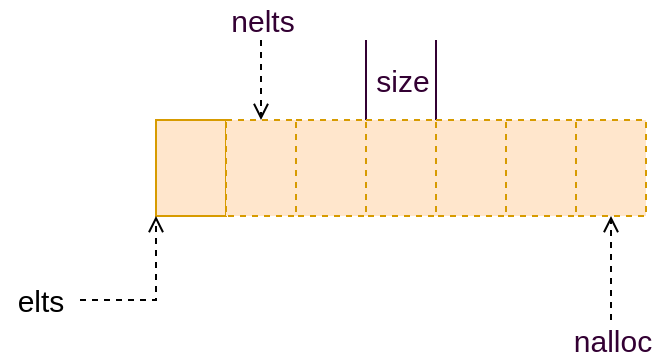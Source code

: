 <mxfile version="15.4.0" type="device" pages="3"><diagram id="Exhn2yjnAhykrrHSRbSk" name="struct"><mxGraphModel dx="1086" dy="967" grid="1" gridSize="10" guides="1" tooltips="1" connect="1" arrows="1" fold="1" page="1" pageScale="1" pageWidth="827" pageHeight="1169" math="0" shadow="0"><root><mxCell id="abJKnybpROXVW64eEMcy-0"/><mxCell id="abJKnybpROXVW64eEMcy-1" parent="abJKnybpROXVW64eEMcy-0"/><mxCell id="w5C2iibUP0vgTAsfbDq5-0" value="" style="rounded=0;whiteSpace=wrap;html=1;strokeWidth=1;fillColor=#ffe6cc;strokeColor=#d79b00;" parent="abJKnybpROXVW64eEMcy-1" vertex="1"><mxGeometry x="238" y="490" width="35" height="48" as="geometry"/></mxCell><mxCell id="w5C2iibUP0vgTAsfbDq5-1" value="" style="rounded=0;whiteSpace=wrap;html=1;strokeWidth=1;fillColor=#ffe6cc;strokeColor=#d79b00;dashed=1;" parent="abJKnybpROXVW64eEMcy-1" vertex="1"><mxGeometry x="273" y="490" width="35" height="48" as="geometry"/></mxCell><mxCell id="w5C2iibUP0vgTAsfbDq5-2" value="" style="rounded=0;whiteSpace=wrap;html=1;strokeWidth=1;fillColor=#ffe6cc;strokeColor=#d79b00;dashed=1;" parent="abJKnybpROXVW64eEMcy-1" vertex="1"><mxGeometry x="308" y="490" width="35" height="48" as="geometry"/></mxCell><mxCell id="w5C2iibUP0vgTAsfbDq5-9" style="edgeStyle=orthogonalEdgeStyle;curved=1;rounded=0;orthogonalLoop=1;jettySize=auto;html=1;exitX=0;exitY=0;exitDx=0;exitDy=0;fontSize=15;fontColor=#330033;endArrow=none;endFill=0;strokeColor=#330033;strokeWidth=1;" parent="abJKnybpROXVW64eEMcy-1" source="w5C2iibUP0vgTAsfbDq5-3" edge="1"><mxGeometry relative="1" as="geometry"><mxPoint x="343" y="450" as="targetPoint"/></mxGeometry></mxCell><mxCell id="w5C2iibUP0vgTAsfbDq5-3" value="" style="rounded=0;whiteSpace=wrap;html=1;strokeWidth=1;fillColor=#ffe6cc;strokeColor=#d79b00;dashed=1;" parent="abJKnybpROXVW64eEMcy-1" vertex="1"><mxGeometry x="343" y="490" width="35" height="48" as="geometry"/></mxCell><mxCell id="w5C2iibUP0vgTAsfbDq5-10" style="edgeStyle=orthogonalEdgeStyle;curved=1;rounded=0;orthogonalLoop=1;jettySize=auto;html=1;exitX=0;exitY=0;exitDx=0;exitDy=0;fontSize=15;fontColor=#330033;endArrow=none;endFill=0;strokeColor=#330033;strokeWidth=1;" parent="abJKnybpROXVW64eEMcy-1" source="w5C2iibUP0vgTAsfbDq5-4" edge="1"><mxGeometry relative="1" as="geometry"><mxPoint x="378" y="450" as="targetPoint"/></mxGeometry></mxCell><mxCell id="w5C2iibUP0vgTAsfbDq5-4" value="" style="rounded=0;whiteSpace=wrap;html=1;strokeWidth=1;fillColor=#ffe6cc;strokeColor=#d79b00;dashed=1;" parent="abJKnybpROXVW64eEMcy-1" vertex="1"><mxGeometry x="378" y="490" width="35" height="48" as="geometry"/></mxCell><mxCell id="w5C2iibUP0vgTAsfbDq5-5" value="" style="rounded=0;whiteSpace=wrap;html=1;strokeWidth=1;fillColor=#ffe6cc;strokeColor=#d79b00;dashed=1;" parent="abJKnybpROXVW64eEMcy-1" vertex="1"><mxGeometry x="413" y="490" width="35" height="48" as="geometry"/></mxCell><mxCell id="w5C2iibUP0vgTAsfbDq5-6" value="" style="rounded=0;whiteSpace=wrap;html=1;strokeWidth=1;fillColor=#ffe6cc;strokeColor=#d79b00;dashed=1;" parent="abJKnybpROXVW64eEMcy-1" vertex="1"><mxGeometry x="448" y="490" width="35" height="48" as="geometry"/></mxCell><mxCell id="w5C2iibUP0vgTAsfbDq5-7" value="" style="edgeStyle=orthogonalEdgeStyle;rounded=0;orthogonalLoop=1;jettySize=auto;html=1;fontSize=15;endArrow=open;endFill=0;entryX=0;entryY=1;entryDx=0;entryDy=0;dashed=1;strokeWidth=1;fontColor=#7EA6E0;" parent="abJKnybpROXVW64eEMcy-1" source="w5C2iibUP0vgTAsfbDq5-8" target="w5C2iibUP0vgTAsfbDq5-0" edge="1"><mxGeometry relative="1" as="geometry"><mxPoint x="170" y="733" as="targetPoint"/></mxGeometry></mxCell><mxCell id="w5C2iibUP0vgTAsfbDq5-8" value="elts" style="text;html=1;align=center;verticalAlign=middle;resizable=0;points=[];autosize=1;fontSize=15;strokeWidth=1;" parent="abJKnybpROXVW64eEMcy-1" vertex="1"><mxGeometry x="160" y="570" width="40" height="20" as="geometry"/></mxCell><mxCell id="w5C2iibUP0vgTAsfbDq5-11" value="size" style="text;html=1;align=center;verticalAlign=middle;resizable=0;points=[];autosize=1;strokeColor=none;fillColor=none;fontSize=15;fontColor=#330033;" parent="abJKnybpROXVW64eEMcy-1" vertex="1"><mxGeometry x="340.5" y="460" width="40" height="20" as="geometry"/></mxCell><mxCell id="Dyhsj91zuW6WfaCxlBx_-0" value="" style="edgeStyle=elbowEdgeStyle;rounded=0;orthogonalLoop=1;jettySize=auto;html=1;dashed=1;fontSize=15;fontColor=#0000FF;endArrow=open;endFill=0;strokeWidth=1;" edge="1" parent="abJKnybpROXVW64eEMcy-1" source="w5C2iibUP0vgTAsfbDq5-13" target="w5C2iibUP0vgTAsfbDq5-1"><mxGeometry relative="1" as="geometry"/></mxCell><mxCell id="w5C2iibUP0vgTAsfbDq5-13" value="nelts" style="text;html=1;align=center;verticalAlign=middle;resizable=0;points=[];autosize=1;strokeColor=none;fillColor=none;fontSize=15;fontColor=#330033;" parent="abJKnybpROXVW64eEMcy-1" vertex="1"><mxGeometry x="265.5" y="430" width="50" height="20" as="geometry"/></mxCell><mxCell id="Dyhsj91zuW6WfaCxlBx_-2" value="" style="edgeStyle=orthogonalEdgeStyle;rounded=0;orthogonalLoop=1;jettySize=auto;html=1;dashed=1;fontSize=15;fontColor=#0000FF;endArrow=open;endFill=0;strokeWidth=1;" edge="1" parent="abJKnybpROXVW64eEMcy-1" source="w5C2iibUP0vgTAsfbDq5-15" target="w5C2iibUP0vgTAsfbDq5-6"><mxGeometry relative="1" as="geometry"/></mxCell><mxCell id="w5C2iibUP0vgTAsfbDq5-15" value="nalloc" style="text;html=1;align=center;verticalAlign=middle;resizable=0;points=[];autosize=1;strokeColor=none;fillColor=none;fontSize=15;fontColor=#330033;" parent="abJKnybpROXVW64eEMcy-1" vertex="1"><mxGeometry x="440.5" y="590" width="50" height="20" as="geometry"/></mxCell></root></mxGraphModel></diagram><diagram id="VchVLyztVMxFQW3QlYU4" name="ngx_array_create"><mxGraphModel dx="1086" dy="966" grid="1" gridSize="10" guides="1" tooltips="1" connect="1" arrows="1" fold="1" page="1" pageScale="1" pageWidth="827" pageHeight="1169" math="0" shadow="0"><root><mxCell id="JkcEOzVE_bLYTdIlyRqa-0"/><mxCell id="JkcEOzVE_bLYTdIlyRqa-1" parent="JkcEOzVE_bLYTdIlyRqa-0"/><mxCell id="JkcEOzVE_bLYTdIlyRqa-2" value="" style="rounded=0;whiteSpace=wrap;html=1;strokeWidth=1;" parent="JkcEOzVE_bLYTdIlyRqa-1" vertex="1"><mxGeometry x="160" y="340" width="410" height="48" as="geometry"/></mxCell><mxCell id="JkcEOzVE_bLYTdIlyRqa-3" style="edgeStyle=orthogonalEdgeStyle;rounded=0;orthogonalLoop=1;jettySize=auto;html=1;exitX=0;exitY=0;exitDx=0;exitDy=0;fontSize=15;endArrow=none;endFill=0;strokeWidth=1;" parent="JkcEOzVE_bLYTdIlyRqa-1" source="JkcEOzVE_bLYTdIlyRqa-6" edge="1"><mxGeometry relative="1" as="geometry"><mxPoint x="280" y="290" as="targetPoint"/></mxGeometry></mxCell><mxCell id="JkcEOzVE_bLYTdIlyRqa-4" style="edgeStyle=orthogonalEdgeStyle;rounded=0;orthogonalLoop=1;jettySize=auto;html=1;exitX=0;exitY=1;exitDx=0;exitDy=0;fontSize=15;endArrow=none;endFill=0;strokeWidth=1;" parent="JkcEOzVE_bLYTdIlyRqa-1" edge="1"><mxGeometry relative="1" as="geometry"><mxPoint x="385" y="430" as="targetPoint"/><mxPoint x="385" y="388" as="sourcePoint"/></mxGeometry></mxCell><mxCell id="JkcEOzVE_bLYTdIlyRqa-5" style="edgeStyle=orthogonalEdgeStyle;rounded=0;orthogonalLoop=1;jettySize=auto;html=1;exitX=1;exitY=1;exitDx=0;exitDy=0;fontSize=15;endArrow=none;endFill=0;strokeWidth=1;" parent="JkcEOzVE_bLYTdIlyRqa-1" edge="1"><mxGeometry relative="1" as="geometry"><mxPoint x="420" y="430" as="targetPoint"/><mxPoint x="420" y="388" as="sourcePoint"/></mxGeometry></mxCell><mxCell id="JkcEOzVE_bLYTdIlyRqa-6" value="" style="rounded=0;whiteSpace=wrap;html=1;strokeWidth=1;fillColor=#ffe6cc;strokeColor=#d79b00;" parent="JkcEOzVE_bLYTdIlyRqa-1" vertex="1"><mxGeometry x="280" y="340" width="35" height="48" as="geometry"/></mxCell><mxCell id="JkcEOzVE_bLYTdIlyRqa-7" value="" style="rounded=0;whiteSpace=wrap;html=1;strokeWidth=1;fillColor=#ffe6cc;strokeColor=#d79b00;" parent="JkcEOzVE_bLYTdIlyRqa-1" vertex="1"><mxGeometry x="315" y="340" width="35" height="48" as="geometry"/></mxCell><mxCell id="JkcEOzVE_bLYTdIlyRqa-8" value="" style="rounded=0;whiteSpace=wrap;html=1;strokeWidth=1;fillColor=#ffe6cc;strokeColor=#d79b00;" parent="JkcEOzVE_bLYTdIlyRqa-1" vertex="1"><mxGeometry x="350" y="340" width="35" height="48" as="geometry"/></mxCell><mxCell id="JkcEOzVE_bLYTdIlyRqa-9" value="" style="rounded=0;whiteSpace=wrap;html=1;strokeWidth=1;fillColor=#ffe6cc;strokeColor=#d79b00;" parent="JkcEOzVE_bLYTdIlyRqa-1" vertex="1"><mxGeometry x="385" y="340" width="35" height="48" as="geometry"/></mxCell><mxCell id="JkcEOzVE_bLYTdIlyRqa-10" value="" style="rounded=0;whiteSpace=wrap;html=1;strokeWidth=1;fillColor=#ffe6cc;strokeColor=#d79b00;" parent="JkcEOzVE_bLYTdIlyRqa-1" vertex="1"><mxGeometry x="420" y="340" width="35" height="48" as="geometry"/></mxCell><mxCell id="JkcEOzVE_bLYTdIlyRqa-11" value="" style="rounded=0;whiteSpace=wrap;html=1;strokeWidth=1;fillColor=#ffe6cc;strokeColor=#d79b00;" parent="JkcEOzVE_bLYTdIlyRqa-1" vertex="1"><mxGeometry x="455" y="340" width="35" height="48" as="geometry"/></mxCell><mxCell id="JkcEOzVE_bLYTdIlyRqa-12" style="edgeStyle=orthogonalEdgeStyle;rounded=0;orthogonalLoop=1;jettySize=auto;html=1;exitX=1;exitY=0;exitDx=0;exitDy=0;fontSize=15;endArrow=none;endFill=0;strokeWidth=1;" parent="JkcEOzVE_bLYTdIlyRqa-1" source="JkcEOzVE_bLYTdIlyRqa-13" edge="1"><mxGeometry relative="1" as="geometry"><mxPoint x="525" y="290" as="targetPoint"/></mxGeometry></mxCell><mxCell id="JkcEOzVE_bLYTdIlyRqa-13" value="" style="rounded=0;whiteSpace=wrap;html=1;strokeWidth=1;fillColor=#ffe6cc;strokeColor=#d79b00;" parent="JkcEOzVE_bLYTdIlyRqa-1" vertex="1"><mxGeometry x="490" y="340" width="35" height="48" as="geometry"/></mxCell><mxCell id="JkcEOzVE_bLYTdIlyRqa-14" value="" style="rounded=0;whiteSpace=wrap;html=1;strokeWidth=1;fillColor=#fff2cc;strokeColor=#d6b656;" parent="JkcEOzVE_bLYTdIlyRqa-1" vertex="1"><mxGeometry x="245" y="340" width="35" height="48" as="geometry"/></mxCell><mxCell id="JkcEOzVE_bLYTdIlyRqa-15" value="pool" style="text;html=1;align=center;verticalAlign=middle;resizable=0;points=[];autosize=1;strokeColor=none;fillColor=none;fontSize=15;strokeWidth=1;" parent="JkcEOzVE_bLYTdIlyRqa-1" vertex="1"><mxGeometry x="160" y="320" width="40" height="20" as="geometry"/></mxCell><mxCell id="JkcEOzVE_bLYTdIlyRqa-16" value="" style="edgeStyle=orthogonalEdgeStyle;rounded=0;orthogonalLoop=1;jettySize=auto;html=1;fontSize=15;endArrow=open;endFill=0;strokeWidth=1;" parent="JkcEOzVE_bLYTdIlyRqa-1" source="JkcEOzVE_bLYTdIlyRqa-18" edge="1"><mxGeometry relative="1" as="geometry"><mxPoint x="522" y="310" as="targetPoint"/></mxGeometry></mxCell><mxCell id="JkcEOzVE_bLYTdIlyRqa-17" value="" style="edgeStyle=orthogonalEdgeStyle;rounded=0;orthogonalLoop=1;jettySize=auto;html=1;fontSize=15;endArrow=open;endFill=0;strokeWidth=1;" parent="JkcEOzVE_bLYTdIlyRqa-1" source="JkcEOzVE_bLYTdIlyRqa-18" edge="1"><mxGeometry relative="1" as="geometry"><mxPoint x="282" y="310" as="targetPoint"/></mxGeometry></mxCell><mxCell id="JkcEOzVE_bLYTdIlyRqa-18" value="size * nalloc" style="text;html=1;align=center;verticalAlign=middle;resizable=0;points=[];autosize=1;strokeColor=none;fillColor=none;fontSize=15;strokeWidth=1;" parent="JkcEOzVE_bLYTdIlyRqa-1" vertex="1"><mxGeometry x="362" y="300" width="100" height="20" as="geometry"/></mxCell><mxCell id="JkcEOzVE_bLYTdIlyRqa-19" value="size" style="text;html=1;align=center;verticalAlign=middle;resizable=0;points=[];autosize=1;strokeColor=none;fillColor=none;fontSize=15;strokeWidth=1;" parent="JkcEOzVE_bLYTdIlyRqa-1" vertex="1"><mxGeometry x="382.5" y="400" width="40" height="20" as="geometry"/></mxCell><mxCell id="WZLHZvga9xwbLIOHeYKy-0" value="" style="edgeStyle=orthogonalEdgeStyle;rounded=0;orthogonalLoop=1;jettySize=auto;html=1;dashed=1;fontSize=15;fontColor=#0000FF;endArrow=open;endFill=0;strokeWidth=1;entryX=0.5;entryY=0;entryDx=0;entryDy=0;" edge="1" parent="JkcEOzVE_bLYTdIlyRqa-1" source="JkcEOzVE_bLYTdIlyRqa-20" target="JkcEOzVE_bLYTdIlyRqa-14"><mxGeometry relative="1" as="geometry"/></mxCell><mxCell id="JkcEOzVE_bLYTdIlyRqa-20" value="nelts = 0" style="text;html=1;align=center;verticalAlign=middle;resizable=0;points=[];autosize=1;strokeColor=none;fillColor=none;fontSize=15;strokeWidth=1;" parent="JkcEOzVE_bLYTdIlyRqa-1" vertex="1"><mxGeometry x="182.5" y="260" width="70" height="20" as="geometry"/></mxCell><mxCell id="SSqINvUBw8vuRd1FHN9E-22" value="" style="edgeStyle=orthogonalEdgeStyle;rounded=0;orthogonalLoop=1;jettySize=auto;html=1;dashed=1;fontSize=15;fontColor=#7EA6E0;endArrow=open;endFill=0;strokeColor=#330033;strokeWidth=1;entryX=0;entryY=1;entryDx=0;entryDy=0;" parent="JkcEOzVE_bLYTdIlyRqa-1" source="JkcEOzVE_bLYTdIlyRqa-22" target="JkcEOzVE_bLYTdIlyRqa-6" edge="1"><mxGeometry relative="1" as="geometry"/></mxCell><mxCell id="JkcEOzVE_bLYTdIlyRqa-22" value="elts" style="text;html=1;align=center;verticalAlign=middle;resizable=0;points=[];autosize=1;fontSize=15;strokeWidth=1;" parent="JkcEOzVE_bLYTdIlyRqa-1" vertex="1"><mxGeometry x="200" y="440" width="40" height="20" as="geometry"/></mxCell><mxCell id="plQOeOG0zXKxn5QSWVVw-21" value="" style="rounded=0;whiteSpace=wrap;html=1;strokeWidth=1;fontSize=15;fillColor=#d5e8d4;strokeColor=#82b366;" parent="JkcEOzVE_bLYTdIlyRqa-1" vertex="1"><mxGeometry x="160" y="340" width="35" height="48" as="geometry"/></mxCell><mxCell id="SSqINvUBw8vuRd1FHN9E-0" value="" style="rounded=0;whiteSpace=wrap;html=1;strokeWidth=1;" parent="JkcEOzVE_bLYTdIlyRqa-1" vertex="1"><mxGeometry x="170" y="575" width="270" height="48" as="geometry"/></mxCell><mxCell id="SSqINvUBw8vuRd1FHN9E-4" value="" style="rounded=0;whiteSpace=wrap;html=1;strokeWidth=1;fillColor=#ffe6cc;strokeColor=#d79b00;" parent="JkcEOzVE_bLYTdIlyRqa-1" vertex="1"><mxGeometry x="298" y="720" width="35" height="48" as="geometry"/></mxCell><mxCell id="SSqINvUBw8vuRd1FHN9E-5" value="" style="rounded=0;whiteSpace=wrap;html=1;strokeWidth=1;fillColor=#ffe6cc;strokeColor=#d79b00;" parent="JkcEOzVE_bLYTdIlyRqa-1" vertex="1"><mxGeometry x="333" y="720" width="35" height="48" as="geometry"/></mxCell><mxCell id="SSqINvUBw8vuRd1FHN9E-6" value="" style="rounded=0;whiteSpace=wrap;html=1;strokeWidth=1;fillColor=#ffe6cc;strokeColor=#d79b00;" parent="JkcEOzVE_bLYTdIlyRqa-1" vertex="1"><mxGeometry x="368" y="720" width="35" height="48" as="geometry"/></mxCell><mxCell id="SSqINvUBw8vuRd1FHN9E-7" value="" style="rounded=0;whiteSpace=wrap;html=1;strokeWidth=1;fillColor=#ffe6cc;strokeColor=#d79b00;" parent="JkcEOzVE_bLYTdIlyRqa-1" vertex="1"><mxGeometry x="403" y="720" width="35" height="48" as="geometry"/></mxCell><mxCell id="SSqINvUBw8vuRd1FHN9E-8" value="" style="rounded=0;whiteSpace=wrap;html=1;strokeWidth=1;fillColor=#ffe6cc;strokeColor=#d79b00;" parent="JkcEOzVE_bLYTdIlyRqa-1" vertex="1"><mxGeometry x="438" y="720" width="35" height="48" as="geometry"/></mxCell><mxCell id="SSqINvUBw8vuRd1FHN9E-9" value="" style="rounded=0;whiteSpace=wrap;html=1;strokeWidth=1;fillColor=#ffe6cc;strokeColor=#d79b00;" parent="JkcEOzVE_bLYTdIlyRqa-1" vertex="1"><mxGeometry x="473" y="720" width="35" height="48" as="geometry"/></mxCell><mxCell id="SSqINvUBw8vuRd1FHN9E-11" value="" style="rounded=0;whiteSpace=wrap;html=1;strokeWidth=1;fillColor=#ffe6cc;strokeColor=#d79b00;" parent="JkcEOzVE_bLYTdIlyRqa-1" vertex="1"><mxGeometry x="508" y="720" width="35" height="48" as="geometry"/></mxCell><mxCell id="SSqINvUBw8vuRd1FHN9E-12" value="" style="rounded=0;whiteSpace=wrap;html=1;strokeWidth=1;fillColor=#fff2cc;strokeColor=#d6b656;" parent="JkcEOzVE_bLYTdIlyRqa-1" vertex="1"><mxGeometry x="245" y="575" width="35" height="48" as="geometry"/></mxCell><mxCell id="SSqINvUBw8vuRd1FHN9E-13" value="pool" style="text;html=1;align=center;verticalAlign=middle;resizable=0;points=[];autosize=1;strokeColor=none;fillColor=none;fontSize=15;strokeWidth=1;" parent="JkcEOzVE_bLYTdIlyRqa-1" vertex="1"><mxGeometry x="162.5" y="555" width="40" height="20" as="geometry"/></mxCell><mxCell id="SSqINvUBw8vuRd1FHN9E-18" value="nelts = 0" style="text;html=1;align=center;verticalAlign=middle;resizable=0;points=[];autosize=1;strokeColor=none;fillColor=none;fontSize=15;strokeWidth=1;" parent="JkcEOzVE_bLYTdIlyRqa-1" vertex="1"><mxGeometry x="210" y="555" width="70" height="20" as="geometry"/></mxCell><mxCell id="SSqINvUBw8vuRd1FHN9E-19" value="" style="edgeStyle=orthogonalEdgeStyle;rounded=0;orthogonalLoop=1;jettySize=auto;html=1;fontSize=15;endArrow=open;endFill=0;entryX=0;entryY=1;entryDx=0;entryDy=0;dashed=1;strokeWidth=1;fontColor=#7EA6E0;" parent="JkcEOzVE_bLYTdIlyRqa-1" source="SSqINvUBw8vuRd1FHN9E-20" target="SSqINvUBw8vuRd1FHN9E-4" edge="1"><mxGeometry relative="1" as="geometry"><mxPoint x="230" y="963" as="targetPoint"/></mxGeometry></mxCell><mxCell id="SSqINvUBw8vuRd1FHN9E-20" value="elts" style="text;html=1;align=center;verticalAlign=middle;resizable=0;points=[];autosize=1;fontSize=15;strokeWidth=1;" parent="JkcEOzVE_bLYTdIlyRqa-1" vertex="1"><mxGeometry x="220" y="800" width="40" height="20" as="geometry"/></mxCell><mxCell id="SSqINvUBw8vuRd1FHN9E-21" value="" style="rounded=0;whiteSpace=wrap;html=1;strokeWidth=1;fontSize=15;fillColor=#d5e8d4;strokeColor=#82b366;" parent="JkcEOzVE_bLYTdIlyRqa-1" vertex="1"><mxGeometry x="162.5" y="575" width="35" height="48" as="geometry"/></mxCell><mxCell id="SSqINvUBw8vuRd1FHN9E-24" value="alloc" style="edgeStyle=orthogonalEdgeStyle;curved=1;rounded=0;orthogonalLoop=1;jettySize=auto;html=1;fontSize=15;fontColor=#330033;endArrow=open;endFill=0;strokeColor=#330033;strokeWidth=1;entryX=0;entryY=0;entryDx=0;entryDy=0;" parent="JkcEOzVE_bLYTdIlyRqa-1" source="SSqINvUBw8vuRd1FHN9E-23" target="SSqINvUBw8vuRd1FHN9E-4" edge="1"><mxGeometry relative="1" as="geometry"/></mxCell><mxCell id="SSqINvUBw8vuRd1FHN9E-23" value="" style="rounded=0;whiteSpace=wrap;html=1;strokeWidth=1;labelBackgroundColor=none;fontSize=15;opacity=70;fillColor=#dae8fc;strokeColor=#6c8ebf;" parent="JkcEOzVE_bLYTdIlyRqa-1" vertex="1"><mxGeometry x="280" y="575" width="35" height="48" as="geometry"/></mxCell><mxCell id="ACfFw2mYlpEGI6shw9D7-0" value="" style="rounded=0;whiteSpace=wrap;html=1;strokeWidth=1;fontSize=15;fillColor=#d5e8d4;strokeColor=#82b366;" parent="JkcEOzVE_bLYTdIlyRqa-1" vertex="1"><mxGeometry x="200" y="150" width="35" height="48" as="geometry"/></mxCell><mxCell id="ACfFw2mYlpEGI6shw9D7-1" value="ngx_pool_t" style="text;html=1;align=center;verticalAlign=middle;resizable=0;points=[];autosize=1;strokeColor=none;fillColor=none;fontSize=15;fontColor=#330033;" parent="JkcEOzVE_bLYTdIlyRqa-1" vertex="1"><mxGeometry x="235" y="164" width="90" height="20" as="geometry"/></mxCell><mxCell id="ACfFw2mYlpEGI6shw9D7-2" value="" style="rounded=0;whiteSpace=wrap;html=1;strokeWidth=1;fillColor=#fff2cc;strokeColor=#d6b656;" parent="JkcEOzVE_bLYTdIlyRqa-1" vertex="1"><mxGeometry x="360.5" y="150" width="35" height="48" as="geometry"/></mxCell><mxCell id="ACfFw2mYlpEGI6shw9D7-3" value="ngx_array_t" style="text;html=1;align=center;verticalAlign=middle;resizable=0;points=[];autosize=1;strokeColor=none;fillColor=none;fontSize=15;fontColor=#330033;" parent="JkcEOzVE_bLYTdIlyRqa-1" vertex="1"><mxGeometry x="395.5" y="164" width="90" height="20" as="geometry"/></mxCell></root></mxGraphModel></diagram><diagram id="WdofP3JlN5Ts9m0eoKGS" name="ngx_array_push"><mxGraphModel dx="1086" dy="966" grid="1" gridSize="10" guides="1" tooltips="1" connect="1" arrows="1" fold="1" page="1" pageScale="1" pageWidth="827" pageHeight="1169" math="0" shadow="0"><root><mxCell id="_B5SLQ2Jdov82-b4tzVb-0"/><mxCell id="_B5SLQ2Jdov82-b4tzVb-1" parent="_B5SLQ2Jdov82-b4tzVb-0"/><mxCell id="_B5SLQ2Jdov82-b4tzVb-2" value="" style="rounded=0;whiteSpace=wrap;html=1;strokeWidth=1;" parent="_B5SLQ2Jdov82-b4tzVb-1" vertex="1"><mxGeometry x="130" y="430" width="610" height="48" as="geometry"/></mxCell><mxCell id="_B5SLQ2Jdov82-b4tzVb-3" style="edgeStyle=orthogonalEdgeStyle;rounded=0;orthogonalLoop=1;jettySize=auto;html=1;exitX=0;exitY=0;exitDx=0;exitDy=0;fontSize=15;endArrow=none;endFill=0;strokeWidth=1;" parent="_B5SLQ2Jdov82-b4tzVb-1" source="_B5SLQ2Jdov82-b4tzVb-6" edge="1"><mxGeometry relative="1" as="geometry"><mxPoint x="230" y="380" as="targetPoint"/></mxGeometry></mxCell><mxCell id="_B5SLQ2Jdov82-b4tzVb-6" value="" style="rounded=0;whiteSpace=wrap;html=1;strokeWidth=1;fillColor=#ffe6cc;strokeColor=#d79b00;" parent="_B5SLQ2Jdov82-b4tzVb-1" vertex="1"><mxGeometry x="230" y="430" width="35" height="48" as="geometry"/></mxCell><mxCell id="_B5SLQ2Jdov82-b4tzVb-7" value="" style="rounded=0;whiteSpace=wrap;html=1;strokeWidth=1;fillColor=#ffe6cc;strokeColor=#d79b00;" parent="_B5SLQ2Jdov82-b4tzVb-1" vertex="1"><mxGeometry x="265" y="430" width="35" height="48" as="geometry"/></mxCell><mxCell id="_B5SLQ2Jdov82-b4tzVb-8" value="" style="rounded=0;whiteSpace=wrap;html=1;strokeWidth=1;fillColor=#ffe6cc;strokeColor=#d79b00;" parent="_B5SLQ2Jdov82-b4tzVb-1" vertex="1"><mxGeometry x="300" y="430" width="35" height="48" as="geometry"/></mxCell><mxCell id="_B5SLQ2Jdov82-b4tzVb-9" value="" style="rounded=0;whiteSpace=wrap;html=1;strokeWidth=1;fillColor=#ffe6cc;strokeColor=#d79b00;" parent="_B5SLQ2Jdov82-b4tzVb-1" vertex="1"><mxGeometry x="335" y="430" width="35" height="48" as="geometry"/></mxCell><mxCell id="_B5SLQ2Jdov82-b4tzVb-10" value="" style="rounded=0;whiteSpace=wrap;html=1;strokeWidth=1;fillColor=#ffe6cc;strokeColor=#d79b00;" parent="_B5SLQ2Jdov82-b4tzVb-1" vertex="1"><mxGeometry x="370" y="430" width="35" height="48" as="geometry"/></mxCell><mxCell id="_B5SLQ2Jdov82-b4tzVb-11" value="" style="rounded=0;whiteSpace=wrap;html=1;strokeWidth=1;fillColor=#ffe6cc;strokeColor=#d79b00;" parent="_B5SLQ2Jdov82-b4tzVb-1" vertex="1"><mxGeometry x="405" y="430" width="35" height="48" as="geometry"/></mxCell><mxCell id="_B5SLQ2Jdov82-b4tzVb-12" style="edgeStyle=orthogonalEdgeStyle;rounded=0;orthogonalLoop=1;jettySize=auto;html=1;exitX=1;exitY=0;exitDx=0;exitDy=0;fontSize=15;endArrow=none;endFill=0;strokeWidth=1;" parent="_B5SLQ2Jdov82-b4tzVb-1" source="_B5SLQ2Jdov82-b4tzVb-13" edge="1"><mxGeometry relative="1" as="geometry"><mxPoint x="475" y="380" as="targetPoint"/></mxGeometry></mxCell><mxCell id="_B5SLQ2Jdov82-b4tzVb-13" value="" style="rounded=0;whiteSpace=wrap;html=1;strokeWidth=1;fillColor=#ffe6cc;strokeColor=#d79b00;" parent="_B5SLQ2Jdov82-b4tzVb-1" vertex="1"><mxGeometry x="440" y="430" width="35" height="48" as="geometry"/></mxCell><mxCell id="_B5SLQ2Jdov82-b4tzVb-14" value="" style="rounded=0;whiteSpace=wrap;html=1;strokeWidth=1;fillColor=#fff2cc;strokeColor=#d6b656;" parent="_B5SLQ2Jdov82-b4tzVb-1" vertex="1"><mxGeometry x="195" y="430" width="35" height="48" as="geometry"/></mxCell><mxCell id="_B5SLQ2Jdov82-b4tzVb-15" value="pool" style="text;html=1;align=center;verticalAlign=middle;resizable=0;points=[];autosize=1;strokeColor=none;fillColor=none;fontSize=15;strokeWidth=1;" parent="_B5SLQ2Jdov82-b4tzVb-1" vertex="1"><mxGeometry x="130" y="410" width="40" height="20" as="geometry"/></mxCell><mxCell id="_B5SLQ2Jdov82-b4tzVb-16" value="" style="edgeStyle=orthogonalEdgeStyle;rounded=0;orthogonalLoop=1;jettySize=auto;html=1;fontSize=15;endArrow=open;endFill=0;strokeWidth=1;" parent="_B5SLQ2Jdov82-b4tzVb-1" source="_B5SLQ2Jdov82-b4tzVb-18" edge="1"><mxGeometry relative="1" as="geometry"><mxPoint x="472" y="400" as="targetPoint"/></mxGeometry></mxCell><mxCell id="_B5SLQ2Jdov82-b4tzVb-17" value="" style="edgeStyle=orthogonalEdgeStyle;rounded=0;orthogonalLoop=1;jettySize=auto;html=1;fontSize=15;endArrow=open;endFill=0;strokeWidth=1;" parent="_B5SLQ2Jdov82-b4tzVb-1" source="_B5SLQ2Jdov82-b4tzVb-18" edge="1"><mxGeometry relative="1" as="geometry"><mxPoint x="232" y="400" as="targetPoint"/></mxGeometry></mxCell><mxCell id="_B5SLQ2Jdov82-b4tzVb-18" value="size * nalloc" style="text;html=1;align=center;verticalAlign=middle;resizable=0;points=[];autosize=1;strokeColor=none;fillColor=none;fontSize=15;strokeWidth=1;" parent="_B5SLQ2Jdov82-b4tzVb-1" vertex="1"><mxGeometry x="312" y="390" width="100" height="20" as="geometry"/></mxCell><mxCell id="_B5SLQ2Jdov82-b4tzVb-20" value="nelts = nalloc" style="text;html=1;align=center;verticalAlign=middle;resizable=0;points=[];autosize=1;strokeColor=none;fillColor=none;fontSize=15;strokeWidth=1;" parent="_B5SLQ2Jdov82-b4tzVb-1" vertex="1"><mxGeometry x="290" y="490" width="100" height="20" as="geometry"/></mxCell><mxCell id="_B5SLQ2Jdov82-b4tzVb-23" value="" style="rounded=0;whiteSpace=wrap;html=1;strokeWidth=1;fontSize=15;fillColor=#d5e8d4;strokeColor=#82b366;" parent="_B5SLQ2Jdov82-b4tzVb-1" vertex="1"><mxGeometry x="130" y="430" width="35" height="48" as="geometry"/></mxCell><mxCell id="_B5SLQ2Jdov82-b4tzVb-28" value="" style="edgeStyle=orthogonalEdgeStyle;rounded=0;orthogonalLoop=1;jettySize=auto;html=1;dashed=1;fontSize=15;fontColor=#000000;endArrow=open;endFill=0;strokeWidth=1;entryX=1;entryY=0;entryDx=0;entryDy=0;" parent="_B5SLQ2Jdov82-b4tzVb-1" source="_B5SLQ2Jdov82-b4tzVb-27" target="_B5SLQ2Jdov82-b4tzVb-2" edge="1"><mxGeometry relative="1" as="geometry"/></mxCell><mxCell id="_B5SLQ2Jdov82-b4tzVb-27" value="end" style="text;html=1;align=center;verticalAlign=middle;resizable=0;points=[];autosize=1;strokeColor=none;fillColor=none;fontSize=15;fontColor=#000000;" parent="_B5SLQ2Jdov82-b4tzVb-1" vertex="1"><mxGeometry x="720" y="350" width="40" height="20" as="geometry"/></mxCell><mxCell id="_B5SLQ2Jdov82-b4tzVb-30" value="" style="edgeStyle=orthogonalEdgeStyle;rounded=0;orthogonalLoop=1;jettySize=auto;html=1;dashed=1;fontSize=15;fontColor=#000000;endArrow=open;endFill=0;strokeWidth=1;entryX=0;entryY=1;entryDx=0;entryDy=0;" parent="_B5SLQ2Jdov82-b4tzVb-1" target="_B5SLQ2Jdov82-b4tzVb-32" edge="1"><mxGeometry relative="1" as="geometry"><mxPoint x="475" y="530" as="sourcePoint"/></mxGeometry></mxCell><mxCell id="_B5SLQ2Jdov82-b4tzVb-29" value="last" style="text;html=1;align=center;verticalAlign=middle;resizable=0;points=[];autosize=1;strokeColor=none;fillColor=none;fontSize=15;fontColor=#000000;" parent="_B5SLQ2Jdov82-b4tzVb-1" vertex="1"><mxGeometry x="450" y="530" width="40" height="20" as="geometry"/></mxCell><mxCell id="_B5SLQ2Jdov82-b4tzVb-32" value="" style="rounded=0;whiteSpace=wrap;html=1;strokeWidth=1;fillColor=#ffe6cc;strokeColor=#d79b00;dashed=1;" parent="_B5SLQ2Jdov82-b4tzVb-1" vertex="1"><mxGeometry x="475" y="430" width="35" height="48" as="geometry"/></mxCell><mxCell id="_B5SLQ2Jdov82-b4tzVb-33" value="" style="rounded=0;whiteSpace=wrap;html=1;strokeWidth=1;fillColor=#ffe6cc;strokeColor=#d79b00;dashed=1;" parent="_B5SLQ2Jdov82-b4tzVb-1" vertex="1"><mxGeometry x="510" y="430" width="35" height="48" as="geometry"/></mxCell><mxCell id="_B5SLQ2Jdov82-b4tzVb-34" value="" style="rounded=0;whiteSpace=wrap;html=1;strokeWidth=1;fillColor=#ffe6cc;strokeColor=#d79b00;dashed=1;" parent="_B5SLQ2Jdov82-b4tzVb-1" vertex="1"><mxGeometry x="545" y="430" width="35" height="48" as="geometry"/></mxCell><mxCell id="_B5SLQ2Jdov82-b4tzVb-35" value="" style="rounded=0;whiteSpace=wrap;html=1;strokeWidth=1;fillColor=#ffe6cc;strokeColor=#d79b00;dashed=1;" parent="_B5SLQ2Jdov82-b4tzVb-1" vertex="1"><mxGeometry x="580" y="430" width="35" height="48" as="geometry"/></mxCell><mxCell id="_B5SLQ2Jdov82-b4tzVb-36" value="" style="rounded=0;whiteSpace=wrap;html=1;strokeWidth=1;fillColor=#ffe6cc;strokeColor=#d79b00;dashed=1;" parent="_B5SLQ2Jdov82-b4tzVb-1" vertex="1"><mxGeometry x="615" y="430" width="35" height="48" as="geometry"/></mxCell><mxCell id="_B5SLQ2Jdov82-b4tzVb-37" value="" style="rounded=0;whiteSpace=wrap;html=1;strokeWidth=1;fillColor=#ffe6cc;strokeColor=#d79b00;dashed=1;" parent="_B5SLQ2Jdov82-b4tzVb-1" vertex="1"><mxGeometry x="650" y="430" width="35" height="48" as="geometry"/></mxCell><mxCell id="_B5SLQ2Jdov82-b4tzVb-38" value="" style="rounded=0;whiteSpace=wrap;html=1;strokeWidth=1;fillColor=#ffe6cc;strokeColor=#d79b00;dashed=1;" parent="_B5SLQ2Jdov82-b4tzVb-1" vertex="1"><mxGeometry x="685" y="430" width="35" height="48" as="geometry"/></mxCell><mxCell id="_B5SLQ2Jdov82-b4tzVb-39" value="last + size * nalloc &amp;lt; end" style="text;html=1;align=center;verticalAlign=middle;resizable=0;points=[];autosize=1;strokeColor=none;fillColor=none;fontSize=15;fontColor=#000000;" parent="_B5SLQ2Jdov82-b4tzVb-1" vertex="1"><mxGeometry x="520" y="490" width="180" height="20" as="geometry"/></mxCell><mxCell id="_B5SLQ2Jdov82-b4tzVb-42" value="" style="edgeStyle=orthogonalEdgeStyle;rounded=0;orthogonalLoop=1;jettySize=auto;html=1;dashed=1;fontSize=15;fontColor=#000000;endArrow=open;endFill=0;strokeWidth=1;entryX=1;entryY=1;entryDx=0;entryDy=0;" parent="_B5SLQ2Jdov82-b4tzVb-1" source="_B5SLQ2Jdov82-b4tzVb-41" target="_B5SLQ2Jdov82-b4tzVb-14" edge="1"><mxGeometry relative="1" as="geometry"/></mxCell><mxCell id="_B5SLQ2Jdov82-b4tzVb-41" value="elts" style="text;html=1;align=center;verticalAlign=middle;resizable=0;points=[];autosize=1;fontSize=15;labelBackgroundColor=none;strokeWidth=1;" parent="_B5SLQ2Jdov82-b4tzVb-1" vertex="1"><mxGeometry x="150" y="510" width="40" height="20" as="geometry"/></mxCell><mxCell id="wrLVfglm7rNufXG226L7-16" value="" style="rounded=0;whiteSpace=wrap;html=1;strokeWidth=1;" parent="_B5SLQ2Jdov82-b4tzVb-1" vertex="1"><mxGeometry x="137.5" y="780" width="270" height="48" as="geometry"/></mxCell><mxCell id="wrLVfglm7rNufXG226L7-17" value="" style="rounded=0;whiteSpace=wrap;html=1;strokeWidth=1;fillColor=#ffe6cc;strokeColor=#d79b00;" parent="_B5SLQ2Jdov82-b4tzVb-1" vertex="1"><mxGeometry x="265.5" y="925" width="35" height="48" as="geometry"/></mxCell><mxCell id="wrLVfglm7rNufXG226L7-18" value="" style="rounded=0;whiteSpace=wrap;html=1;strokeWidth=1;fillColor=#ffe6cc;strokeColor=#d79b00;" parent="_B5SLQ2Jdov82-b4tzVb-1" vertex="1"><mxGeometry x="300.5" y="925" width="35" height="48" as="geometry"/></mxCell><mxCell id="wrLVfglm7rNufXG226L7-19" value="" style="rounded=0;whiteSpace=wrap;html=1;strokeWidth=1;fillColor=#ffe6cc;strokeColor=#d79b00;" parent="_B5SLQ2Jdov82-b4tzVb-1" vertex="1"><mxGeometry x="335.5" y="925" width="35" height="48" as="geometry"/></mxCell><mxCell id="wrLVfglm7rNufXG226L7-20" value="" style="rounded=0;whiteSpace=wrap;html=1;strokeWidth=1;fillColor=#ffe6cc;strokeColor=#d79b00;" parent="_B5SLQ2Jdov82-b4tzVb-1" vertex="1"><mxGeometry x="370.5" y="925" width="35" height="48" as="geometry"/></mxCell><mxCell id="wrLVfglm7rNufXG226L7-21" value="" style="rounded=0;whiteSpace=wrap;html=1;strokeWidth=1;fillColor=#ffe6cc;strokeColor=#d79b00;" parent="_B5SLQ2Jdov82-b4tzVb-1" vertex="1"><mxGeometry x="405.5" y="925" width="35" height="48" as="geometry"/></mxCell><mxCell id="wrLVfglm7rNufXG226L7-22" value="" style="rounded=0;whiteSpace=wrap;html=1;strokeWidth=1;fillColor=#ffe6cc;strokeColor=#d79b00;" parent="_B5SLQ2Jdov82-b4tzVb-1" vertex="1"><mxGeometry x="440.5" y="925" width="35" height="48" as="geometry"/></mxCell><mxCell id="wrLVfglm7rNufXG226L7-23" value="" style="rounded=0;whiteSpace=wrap;html=1;strokeWidth=1;fillColor=#ffe6cc;strokeColor=#d79b00;" parent="_B5SLQ2Jdov82-b4tzVb-1" vertex="1"><mxGeometry x="475.5" y="925" width="35" height="48" as="geometry"/></mxCell><mxCell id="NyeM8DqJQzlUY2EHgFgO-9" value="elts" style="edgeStyle=orthogonalEdgeStyle;rounded=0;orthogonalLoop=1;jettySize=auto;html=1;exitX=0.5;exitY=1;exitDx=0;exitDy=0;entryX=0;entryY=0.5;entryDx=0;entryDy=0;fontSize=15;fontColor=#0000FF;endArrow=open;endFill=0;strokeColor=#0000FF;strokeWidth=1;fillColor=#e1d5e7;dashed=1;" parent="_B5SLQ2Jdov82-b4tzVb-1" source="wrLVfglm7rNufXG226L7-24" target="wrLVfglm7rNufXG226L7-17" edge="1"><mxGeometry relative="1" as="geometry"/></mxCell><mxCell id="NyeM8DqJQzlUY2EHgFgO-10" value="elts" style="edgeStyle=orthogonalEdgeStyle;rounded=0;orthogonalLoop=1;jettySize=auto;html=1;exitX=0.5;exitY=0;exitDx=0;exitDy=0;entryX=0;entryY=0.5;entryDx=0;entryDy=0;fontSize=15;fontColor=#0000FF;endArrow=open;endFill=0;strokeColor=#0000FF;strokeWidth=1;fillColor=#e1d5e7;" parent="_B5SLQ2Jdov82-b4tzVb-1" source="wrLVfglm7rNufXG226L7-24" target="NyeM8DqJQzlUY2EHgFgO-1" edge="1"><mxGeometry x="0.254" y="-16" relative="1" as="geometry"><mxPoint as="offset"/></mxGeometry></mxCell><mxCell id="wrLVfglm7rNufXG226L7-24" value="" style="rounded=0;whiteSpace=wrap;html=1;strokeWidth=1;fillColor=#fff2cc;strokeColor=#d6b656;" parent="_B5SLQ2Jdov82-b4tzVb-1" vertex="1"><mxGeometry x="212.5" y="780" width="35" height="48" as="geometry"/></mxCell><mxCell id="wrLVfglm7rNufXG226L7-25" value="pool" style="text;html=1;align=center;verticalAlign=middle;resizable=0;points=[];autosize=1;strokeColor=none;fillColor=none;fontSize=15;strokeWidth=1;" parent="_B5SLQ2Jdov82-b4tzVb-1" vertex="1"><mxGeometry x="130" y="760" width="40" height="20" as="geometry"/></mxCell><mxCell id="wrLVfglm7rNufXG226L7-29" value="" style="rounded=0;whiteSpace=wrap;html=1;strokeWidth=1;fontSize=15;fillColor=#d5e8d4;strokeColor=#82b366;" parent="_B5SLQ2Jdov82-b4tzVb-1" vertex="1"><mxGeometry x="130" y="780" width="35" height="48" as="geometry"/></mxCell><mxCell id="wrLVfglm7rNufXG226L7-30" value="alloc" style="edgeStyle=orthogonalEdgeStyle;curved=1;rounded=0;orthogonalLoop=1;jettySize=auto;html=1;fontSize=15;fontColor=#330033;endArrow=open;endFill=0;strokeColor=#330033;strokeWidth=1;entryX=0;entryY=0;entryDx=0;entryDy=0;" parent="_B5SLQ2Jdov82-b4tzVb-1" source="wrLVfglm7rNufXG226L7-31" target="wrLVfglm7rNufXG226L7-17" edge="1"><mxGeometry relative="1" as="geometry"/></mxCell><mxCell id="wrLVfglm7rNufXG226L7-31" value="" style="rounded=0;whiteSpace=wrap;html=1;strokeWidth=1;labelBackgroundColor=none;fontSize=15;opacity=70;fillColor=#dae8fc;strokeColor=#6c8ebf;" parent="_B5SLQ2Jdov82-b4tzVb-1" vertex="1"><mxGeometry x="247.5" y="780" width="35" height="48" as="geometry"/></mxCell><mxCell id="NyeM8DqJQzlUY2EHgFgO-8" value="alloc" style="edgeStyle=orthogonalEdgeStyle;curved=1;rounded=0;orthogonalLoop=1;jettySize=auto;html=1;exitX=0.5;exitY=0;exitDx=0;exitDy=0;entryX=0;entryY=1;entryDx=0;entryDy=0;fontSize=15;fontColor=#330033;endArrow=open;endFill=0;strokeWidth=1;" parent="_B5SLQ2Jdov82-b4tzVb-1" source="NyeM8DqJQzlUY2EHgFgO-0" target="NyeM8DqJQzlUY2EHgFgO-1" edge="1"><mxGeometry relative="1" as="geometry"/></mxCell><mxCell id="NyeM8DqJQzlUY2EHgFgO-0" value="" style="rounded=0;whiteSpace=wrap;html=1;strokeWidth=1;labelBackgroundColor=none;fontSize=15;opacity=70;fillColor=#dae8fc;strokeColor=#6c8ebf;" parent="_B5SLQ2Jdov82-b4tzVb-1" vertex="1"><mxGeometry x="317.25" y="780" width="35" height="48" as="geometry"/></mxCell><mxCell id="NyeM8DqJQzlUY2EHgFgO-1" value="" style="rounded=0;whiteSpace=wrap;html=1;strokeWidth=1;fillColor=#ffe6cc;strokeColor=#d79b00;" parent="_B5SLQ2Jdov82-b4tzVb-1" vertex="1"><mxGeometry x="335" y="660" width="35" height="48" as="geometry"/></mxCell><mxCell id="NyeM8DqJQzlUY2EHgFgO-2" value="" style="rounded=0;whiteSpace=wrap;html=1;strokeWidth=1;fillColor=#ffe6cc;strokeColor=#d79b00;" parent="_B5SLQ2Jdov82-b4tzVb-1" vertex="1"><mxGeometry x="370" y="660" width="35" height="48" as="geometry"/></mxCell><mxCell id="NyeM8DqJQzlUY2EHgFgO-3" value="" style="rounded=0;whiteSpace=wrap;html=1;strokeWidth=1;fillColor=#ffe6cc;strokeColor=#d79b00;" parent="_B5SLQ2Jdov82-b4tzVb-1" vertex="1"><mxGeometry x="405" y="660" width="35" height="48" as="geometry"/></mxCell><mxCell id="NyeM8DqJQzlUY2EHgFgO-4" value="" style="rounded=0;whiteSpace=wrap;html=1;strokeWidth=1;fillColor=#ffe6cc;strokeColor=#d79b00;" parent="_B5SLQ2Jdov82-b4tzVb-1" vertex="1"><mxGeometry x="440" y="660" width="35" height="48" as="geometry"/></mxCell><mxCell id="NyeM8DqJQzlUY2EHgFgO-5" value="" style="rounded=0;whiteSpace=wrap;html=1;strokeWidth=1;fillColor=#ffe6cc;strokeColor=#d79b00;" parent="_B5SLQ2Jdov82-b4tzVb-1" vertex="1"><mxGeometry x="475" y="660" width="35" height="48" as="geometry"/></mxCell><mxCell id="NyeM8DqJQzlUY2EHgFgO-6" value="" style="rounded=0;whiteSpace=wrap;html=1;strokeWidth=1;fillColor=#ffe6cc;strokeColor=#d79b00;" parent="_B5SLQ2Jdov82-b4tzVb-1" vertex="1"><mxGeometry x="510" y="660" width="35.25" height="48" as="geometry"/></mxCell><mxCell id="NyeM8DqJQzlUY2EHgFgO-7" value="" style="rounded=0;whiteSpace=wrap;html=1;strokeWidth=1;fillColor=#ffe6cc;strokeColor=#d79b00;" parent="_B5SLQ2Jdov82-b4tzVb-1" vertex="1"><mxGeometry x="545" y="660" width="35" height="48" as="geometry"/></mxCell><mxCell id="UY207LSxHAkZ2i7Rt0dd-0" value="" style="rounded=0;whiteSpace=wrap;html=1;strokeWidth=1;fillColor=#ffe6cc;strokeColor=#d79b00;dashed=1;" parent="_B5SLQ2Jdov82-b4tzVb-1" vertex="1"><mxGeometry x="580" y="660" width="35" height="48" as="geometry"/></mxCell><mxCell id="UY207LSxHAkZ2i7Rt0dd-1" value="" style="rounded=0;whiteSpace=wrap;html=1;strokeWidth=1;fillColor=#ffe6cc;strokeColor=#d79b00;dashed=1;" parent="_B5SLQ2Jdov82-b4tzVb-1" vertex="1"><mxGeometry x="615" y="660" width="35" height="48" as="geometry"/></mxCell><mxCell id="UY207LSxHAkZ2i7Rt0dd-2" value="" style="rounded=0;whiteSpace=wrap;html=1;strokeWidth=1;fillColor=#ffe6cc;strokeColor=#d79b00;dashed=1;" parent="_B5SLQ2Jdov82-b4tzVb-1" vertex="1"><mxGeometry x="650" y="660" width="35" height="48" as="geometry"/></mxCell><mxCell id="UY207LSxHAkZ2i7Rt0dd-3" value="" style="rounded=0;whiteSpace=wrap;html=1;strokeWidth=1;fillColor=#ffe6cc;strokeColor=#d79b00;dashed=1;" parent="_B5SLQ2Jdov82-b4tzVb-1" vertex="1"><mxGeometry x="685" y="660" width="35" height="48" as="geometry"/></mxCell><mxCell id="UY207LSxHAkZ2i7Rt0dd-4" value="" style="rounded=0;whiteSpace=wrap;html=1;strokeWidth=1;fillColor=#ffe6cc;strokeColor=#d79b00;dashed=1;" parent="_B5SLQ2Jdov82-b4tzVb-1" vertex="1"><mxGeometry x="720" y="660" width="35" height="48" as="geometry"/></mxCell><mxCell id="UY207LSxHAkZ2i7Rt0dd-5" value="" style="rounded=0;whiteSpace=wrap;html=1;strokeWidth=1;fillColor=#ffe6cc;strokeColor=#d79b00;dashed=1;" parent="_B5SLQ2Jdov82-b4tzVb-1" vertex="1"><mxGeometry x="755" y="660" width="35.25" height="48" as="geometry"/></mxCell><mxCell id="UY207LSxHAkZ2i7Rt0dd-6" value="" style="rounded=0;whiteSpace=wrap;html=1;strokeWidth=1;fillColor=#ffe6cc;strokeColor=#d79b00;dashed=1;" parent="_B5SLQ2Jdov82-b4tzVb-1" vertex="1"><mxGeometry x="790" y="660" width="35" height="48" as="geometry"/></mxCell><mxCell id="BV9yE6J7aKJrWy1cAhuR-0" value="" style="rounded=0;whiteSpace=wrap;html=1;strokeWidth=1;fontSize=15;fillColor=#d5e8d4;strokeColor=#82b366;" vertex="1" parent="_B5SLQ2Jdov82-b4tzVb-1"><mxGeometry x="150" y="260" width="35" height="48" as="geometry"/></mxCell><mxCell id="BV9yE6J7aKJrWy1cAhuR-1" value="ngx_pool_t" style="text;html=1;align=center;verticalAlign=middle;resizable=0;points=[];autosize=1;strokeColor=none;fillColor=none;fontSize=15;fontColor=#330033;" vertex="1" parent="_B5SLQ2Jdov82-b4tzVb-1"><mxGeometry x="185" y="274" width="90" height="20" as="geometry"/></mxCell><mxCell id="BV9yE6J7aKJrWy1cAhuR-2" value="" style="rounded=0;whiteSpace=wrap;html=1;strokeWidth=1;fillColor=#fff2cc;strokeColor=#d6b656;" vertex="1" parent="_B5SLQ2Jdov82-b4tzVb-1"><mxGeometry x="310.5" y="260" width="35" height="48" as="geometry"/></mxCell><mxCell id="BV9yE6J7aKJrWy1cAhuR-3" value="ngx_array_t" style="text;html=1;align=center;verticalAlign=middle;resizable=0;points=[];autosize=1;strokeColor=none;fillColor=none;fontSize=15;fontColor=#330033;" vertex="1" parent="_B5SLQ2Jdov82-b4tzVb-1"><mxGeometry x="345.5" y="274" width="90" height="20" as="geometry"/></mxCell></root></mxGraphModel></diagram></mxfile>